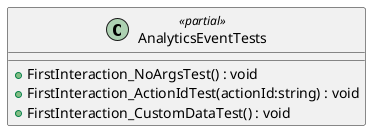 @startuml
class AnalyticsEventTests <<partial>> {
    + FirstInteraction_NoArgsTest() : void
    + FirstInteraction_ActionIdTest(actionId:string) : void
    + FirstInteraction_CustomDataTest() : void
}
@enduml

